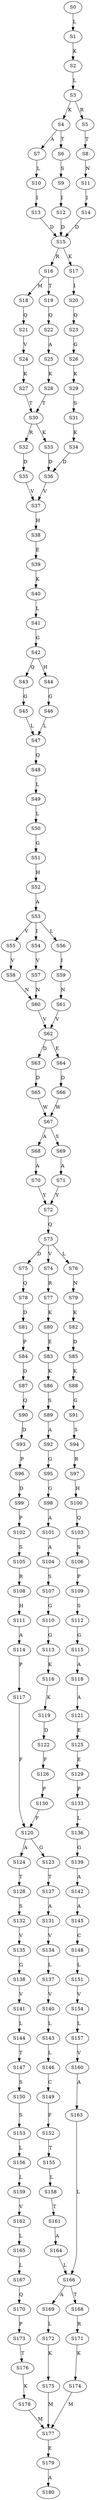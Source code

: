 strict digraph  {
	S0 -> S1 [ label = L ];
	S1 -> S2 [ label = K ];
	S2 -> S3 [ label = L ];
	S3 -> S4 [ label = K ];
	S3 -> S5 [ label = R ];
	S4 -> S6 [ label = T ];
	S4 -> S7 [ label = A ];
	S5 -> S8 [ label = T ];
	S6 -> S9 [ label = S ];
	S7 -> S10 [ label = L ];
	S8 -> S11 [ label = N ];
	S9 -> S12 [ label = I ];
	S10 -> S13 [ label = I ];
	S11 -> S14 [ label = I ];
	S12 -> S15 [ label = D ];
	S13 -> S15 [ label = D ];
	S14 -> S15 [ label = D ];
	S15 -> S16 [ label = R ];
	S15 -> S17 [ label = K ];
	S16 -> S18 [ label = M ];
	S16 -> S19 [ label = T ];
	S17 -> S20 [ label = I ];
	S18 -> S21 [ label = Q ];
	S19 -> S22 [ label = Q ];
	S20 -> S23 [ label = Q ];
	S21 -> S24 [ label = V ];
	S22 -> S25 [ label = A ];
	S23 -> S26 [ label = G ];
	S24 -> S27 [ label = K ];
	S25 -> S28 [ label = K ];
	S26 -> S29 [ label = K ];
	S27 -> S30 [ label = T ];
	S28 -> S30 [ label = T ];
	S29 -> S31 [ label = S ];
	S30 -> S32 [ label = R ];
	S30 -> S33 [ label = K ];
	S31 -> S34 [ label = K ];
	S32 -> S35 [ label = D ];
	S33 -> S36 [ label = D ];
	S34 -> S36 [ label = D ];
	S35 -> S37 [ label = V ];
	S36 -> S37 [ label = V ];
	S37 -> S38 [ label = H ];
	S38 -> S39 [ label = E ];
	S39 -> S40 [ label = K ];
	S40 -> S41 [ label = L ];
	S41 -> S42 [ label = G ];
	S42 -> S43 [ label = Q ];
	S42 -> S44 [ label = H ];
	S43 -> S45 [ label = G ];
	S44 -> S46 [ label = G ];
	S45 -> S47 [ label = L ];
	S46 -> S47 [ label = L ];
	S47 -> S48 [ label = Q ];
	S48 -> S49 [ label = L ];
	S49 -> S50 [ label = L ];
	S50 -> S51 [ label = G ];
	S51 -> S52 [ label = H ];
	S52 -> S53 [ label = A ];
	S53 -> S54 [ label = I ];
	S53 -> S55 [ label = V ];
	S53 -> S56 [ label = L ];
	S54 -> S57 [ label = V ];
	S55 -> S58 [ label = V ];
	S56 -> S59 [ label = I ];
	S57 -> S60 [ label = N ];
	S58 -> S60 [ label = N ];
	S59 -> S61 [ label = N ];
	S60 -> S62 [ label = V ];
	S61 -> S62 [ label = V ];
	S62 -> S63 [ label = D ];
	S62 -> S64 [ label = E ];
	S63 -> S65 [ label = D ];
	S64 -> S66 [ label = D ];
	S65 -> S67 [ label = W ];
	S66 -> S67 [ label = W ];
	S67 -> S68 [ label = A ];
	S67 -> S69 [ label = S ];
	S68 -> S70 [ label = A ];
	S69 -> S71 [ label = A ];
	S70 -> S72 [ label = Y ];
	S71 -> S72 [ label = Y ];
	S72 -> S73 [ label = Q ];
	S73 -> S74 [ label = V ];
	S73 -> S75 [ label = D ];
	S73 -> S76 [ label = L ];
	S74 -> S77 [ label = R ];
	S75 -> S78 [ label = Q ];
	S76 -> S79 [ label = N ];
	S77 -> S80 [ label = K ];
	S78 -> S81 [ label = D ];
	S79 -> S82 [ label = K ];
	S80 -> S83 [ label = E ];
	S81 -> S84 [ label = P ];
	S82 -> S85 [ label = D ];
	S83 -> S86 [ label = K ];
	S84 -> S87 [ label = D ];
	S85 -> S88 [ label = K ];
	S86 -> S89 [ label = S ];
	S87 -> S90 [ label = Q ];
	S88 -> S91 [ label = G ];
	S89 -> S92 [ label = A ];
	S90 -> S93 [ label = D ];
	S91 -> S94 [ label = S ];
	S92 -> S95 [ label = G ];
	S93 -> S96 [ label = P ];
	S94 -> S97 [ label = R ];
	S95 -> S98 [ label = G ];
	S96 -> S99 [ label = D ];
	S97 -> S100 [ label = H ];
	S98 -> S101 [ label = A ];
	S99 -> S102 [ label = P ];
	S100 -> S103 [ label = Q ];
	S101 -> S104 [ label = A ];
	S102 -> S105 [ label = S ];
	S103 -> S106 [ label = S ];
	S104 -> S107 [ label = S ];
	S105 -> S108 [ label = R ];
	S106 -> S109 [ label = P ];
	S107 -> S110 [ label = G ];
	S108 -> S111 [ label = H ];
	S109 -> S112 [ label = S ];
	S110 -> S113 [ label = G ];
	S111 -> S114 [ label = A ];
	S112 -> S115 [ label = G ];
	S113 -> S116 [ label = K ];
	S114 -> S117 [ label = P ];
	S115 -> S118 [ label = A ];
	S116 -> S119 [ label = K ];
	S117 -> S120 [ label = F ];
	S118 -> S121 [ label = A ];
	S119 -> S122 [ label = D ];
	S120 -> S123 [ label = G ];
	S120 -> S124 [ label = A ];
	S121 -> S125 [ label = E ];
	S122 -> S126 [ label = F ];
	S123 -> S127 [ label = T ];
	S124 -> S128 [ label = T ];
	S125 -> S129 [ label = E ];
	S126 -> S130 [ label = P ];
	S127 -> S131 [ label = A ];
	S128 -> S132 [ label = S ];
	S129 -> S133 [ label = P ];
	S130 -> S120 [ label = F ];
	S131 -> S134 [ label = V ];
	S132 -> S135 [ label = V ];
	S133 -> S136 [ label = L ];
	S134 -> S137 [ label = L ];
	S135 -> S138 [ label = G ];
	S136 -> S139 [ label = G ];
	S137 -> S140 [ label = V ];
	S138 -> S141 [ label = V ];
	S139 -> S142 [ label = A ];
	S140 -> S143 [ label = L ];
	S141 -> S144 [ label = L ];
	S142 -> S145 [ label = A ];
	S143 -> S146 [ label = L ];
	S144 -> S147 [ label = T ];
	S145 -> S148 [ label = C ];
	S146 -> S149 [ label = C ];
	S147 -> S150 [ label = S ];
	S148 -> S151 [ label = L ];
	S149 -> S152 [ label = F ];
	S150 -> S153 [ label = S ];
	S151 -> S154 [ label = V ];
	S152 -> S155 [ label = T ];
	S153 -> S156 [ label = L ];
	S154 -> S157 [ label = L ];
	S155 -> S158 [ label = L ];
	S156 -> S159 [ label = L ];
	S157 -> S160 [ label = V ];
	S158 -> S161 [ label = T ];
	S159 -> S162 [ label = V ];
	S160 -> S163 [ label = A ];
	S161 -> S164 [ label = A ];
	S162 -> S165 [ label = L ];
	S163 -> S166 [ label = L ];
	S164 -> S166 [ label = L ];
	S165 -> S167 [ label = L ];
	S166 -> S168 [ label = T ];
	S166 -> S169 [ label = A ];
	S167 -> S170 [ label = Q ];
	S168 -> S171 [ label = R ];
	S169 -> S172 [ label = L ];
	S170 -> S173 [ label = P ];
	S171 -> S174 [ label = K ];
	S172 -> S175 [ label = K ];
	S173 -> S176 [ label = T ];
	S174 -> S177 [ label = M ];
	S175 -> S177 [ label = M ];
	S176 -> S178 [ label = K ];
	S177 -> S179 [ label = E ];
	S178 -> S177 [ label = M ];
	S179 -> S180 [ label = A ];
}
